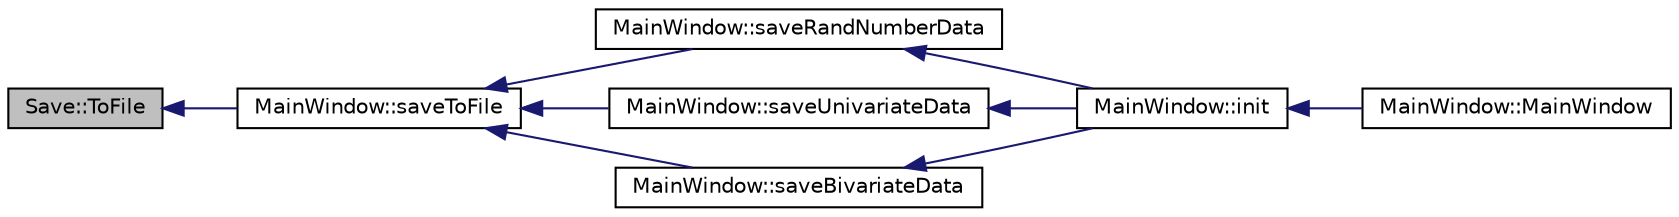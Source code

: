 digraph "Save::ToFile"
{
  bgcolor="transparent";
  edge [fontname="Helvetica",fontsize="10",labelfontname="Helvetica",labelfontsize="10"];
  node [fontname="Helvetica",fontsize="10",shape=record];
  rankdir="LR";
  Node1 [label="Save::ToFile",height=0.2,width=0.4,color="black", fillcolor="grey75", style="filled", fontcolor="black"];
  Node1 -> Node2 [dir="back",color="midnightblue",fontsize="10",style="solid",fontname="Helvetica"];
  Node2 [label="MainWindow::saveToFile",height=0.2,width=0.4,color="black",URL="$class_main_window.html#a9ad7bdea1ad897bca9007f40b6cbee8f",tooltip="파일 다이얼로그를 사용하여 텍스트를 파일로 저장합니다. "];
  Node2 -> Node3 [dir="back",color="midnightblue",fontsize="10",style="solid",fontname="Helvetica"];
  Node3 [label="MainWindow::saveRandNumberData",height=0.2,width=0.4,color="black",URL="$class_main_window.html#a305e69adc3b6a7217f7b91cf13e6a710",tooltip="생성된 난수들을 파일로 저장합니다. "];
  Node3 -> Node4 [dir="back",color="midnightblue",fontsize="10",style="solid",fontname="Helvetica"];
  Node4 [label="MainWindow::init",height=0.2,width=0.4,color="black",URL="$class_main_window.html#a671e7e5b0a3a7a3fb1cf44c5c8377952",tooltip="사전에 ui컴포넌트의 이벤트와 기초통계량 테이블뷰를 설정합니다. "];
  Node4 -> Node5 [dir="back",color="midnightblue",fontsize="10",style="solid",fontname="Helvetica"];
  Node5 [label="MainWindow::MainWindow",height=0.2,width=0.4,color="black",URL="$class_main_window.html#a8b244be8b7b7db1b08de2a2acb9409db"];
  Node2 -> Node6 [dir="back",color="midnightblue",fontsize="10",style="solid",fontname="Helvetica"];
  Node6 [label="MainWindow::saveUnivariateData",height=0.2,width=0.4,color="black",URL="$class_main_window.html#a3eb5d172add89e4119d886a02a9c50e0",tooltip="기초통계량-일변량 데이터와 계산 결과를 파일로 저장합니다. "];
  Node6 -> Node4 [dir="back",color="midnightblue",fontsize="10",style="solid",fontname="Helvetica"];
  Node2 -> Node7 [dir="back",color="midnightblue",fontsize="10",style="solid",fontname="Helvetica"];
  Node7 [label="MainWindow::saveBivariateData",height=0.2,width=0.4,color="black",URL="$class_main_window.html#a95d7d5e12845353bf0c4ab810e962187",tooltip="기초통계량-이변량 데이터와 계산 결과를 파일로 저장합니다. "];
  Node7 -> Node4 [dir="back",color="midnightblue",fontsize="10",style="solid",fontname="Helvetica"];
}

